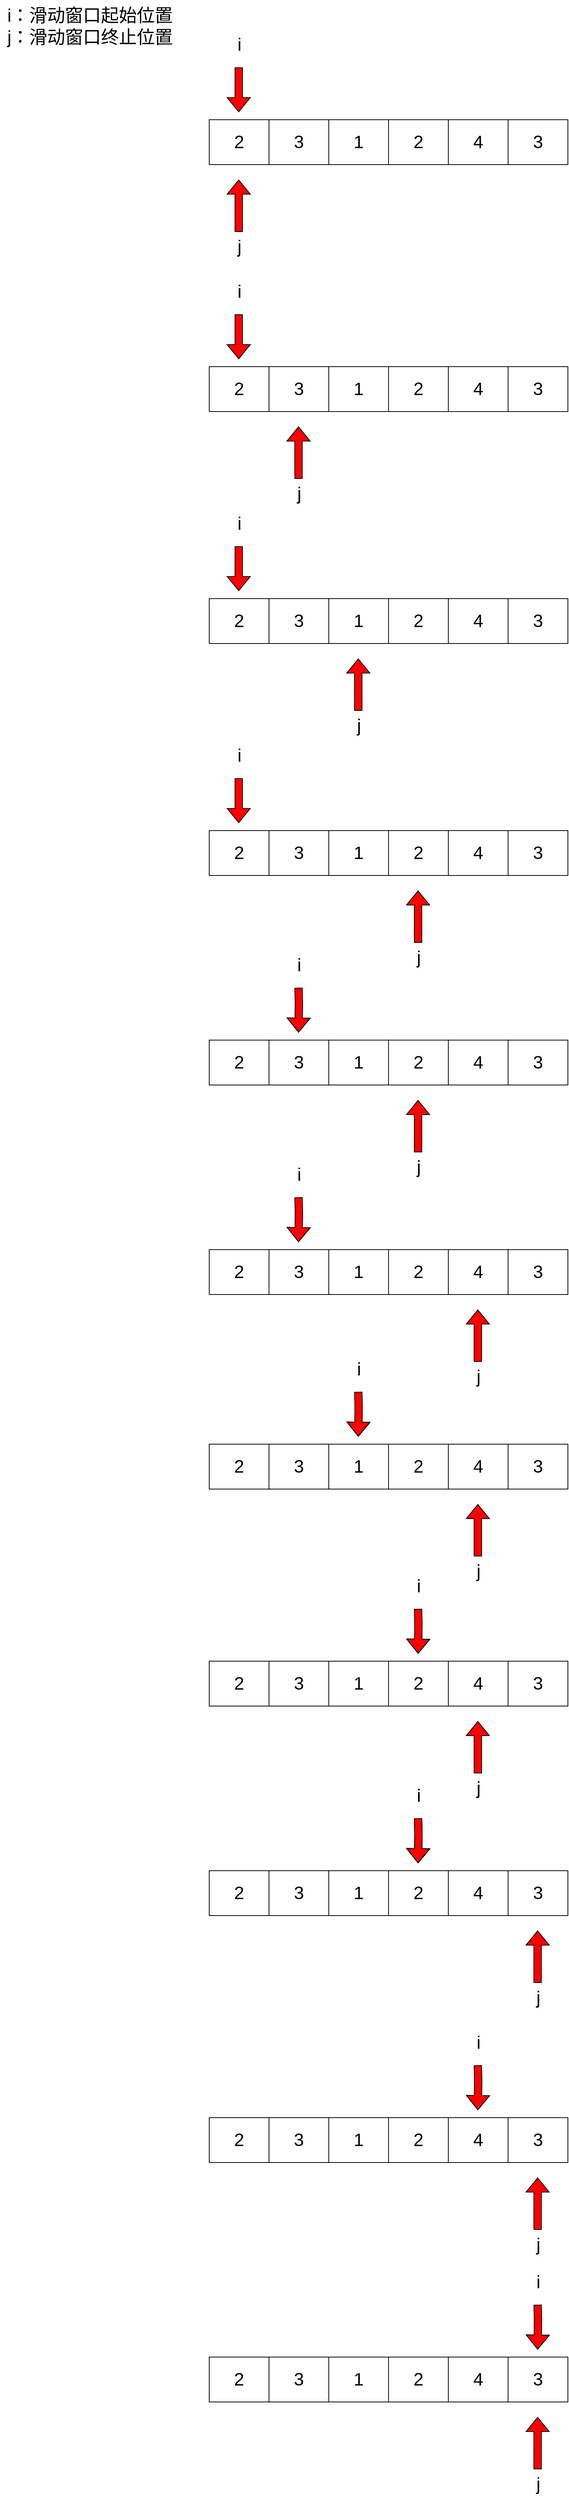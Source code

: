 <mxfile version="20.3.3" type="github">
  <diagram id="1pl5P6Pk0T8H5DpXOKpC" name="第 1 页">
    <mxGraphModel dx="1997" dy="729" grid="1" gridSize="10" guides="1" tooltips="1" connect="1" arrows="1" fold="1" page="1" pageScale="1" pageWidth="827" pageHeight="1169" math="0" shadow="0">
      <root>
        <mxCell id="0" />
        <mxCell id="1" parent="0" />
        <mxCell id="E2Ne8hw-jMb7lJD2Bm2a-1" value="&lt;font style=&quot;font-size: 24px;&quot;&gt;2&lt;/font&gt;" style="rounded=0;whiteSpace=wrap;html=1;" vertex="1" parent="1">
          <mxGeometry x="150" y="310" width="80" height="60" as="geometry" />
        </mxCell>
        <mxCell id="E2Ne8hw-jMb7lJD2Bm2a-2" value="&lt;font style=&quot;font-size: 24px;&quot;&gt;3&lt;/font&gt;" style="rounded=0;whiteSpace=wrap;html=1;" vertex="1" parent="1">
          <mxGeometry x="230" y="310" width="80" height="60" as="geometry" />
        </mxCell>
        <mxCell id="E2Ne8hw-jMb7lJD2Bm2a-3" value="&lt;font style=&quot;font-size: 24px;&quot;&gt;1&lt;/font&gt;" style="rounded=0;whiteSpace=wrap;html=1;" vertex="1" parent="1">
          <mxGeometry x="310" y="310" width="80" height="60" as="geometry" />
        </mxCell>
        <mxCell id="E2Ne8hw-jMb7lJD2Bm2a-4" value="&lt;font style=&quot;font-size: 24px;&quot;&gt;2&lt;/font&gt;" style="rounded=0;whiteSpace=wrap;html=1;" vertex="1" parent="1">
          <mxGeometry x="390" y="310" width="80" height="60" as="geometry" />
        </mxCell>
        <mxCell id="E2Ne8hw-jMb7lJD2Bm2a-5" value="&lt;font style=&quot;font-size: 24px;&quot;&gt;4&lt;/font&gt;" style="rounded=0;whiteSpace=wrap;html=1;" vertex="1" parent="1">
          <mxGeometry x="470" y="310" width="80" height="60" as="geometry" />
        </mxCell>
        <mxCell id="E2Ne8hw-jMb7lJD2Bm2a-6" value="&lt;font style=&quot;font-size: 24px;&quot;&gt;3&lt;/font&gt;" style="rounded=0;whiteSpace=wrap;html=1;" vertex="1" parent="1">
          <mxGeometry x="550" y="310" width="80" height="60" as="geometry" />
        </mxCell>
        <mxCell id="E2Ne8hw-jMb7lJD2Bm2a-7" value="i：滑动窗口起始位置&lt;br&gt;j：滑动窗口终止位置" style="text;html=1;align=center;verticalAlign=middle;resizable=0;points=[];autosize=1;strokeColor=none;fillColor=none;fontSize=24;" vertex="1" parent="1">
          <mxGeometry x="-130" y="150" width="240" height="70" as="geometry" />
        </mxCell>
        <mxCell id="E2Ne8hw-jMb7lJD2Bm2a-9" value="" style="shape=flexArrow;endArrow=classic;html=1;rounded=0;fontSize=24;fillColor=#FF0000;" edge="1" parent="1">
          <mxGeometry width="50" height="50" relative="1" as="geometry">
            <mxPoint x="189.5" y="240" as="sourcePoint" />
            <mxPoint x="189.5" y="300" as="targetPoint" />
          </mxGeometry>
        </mxCell>
        <mxCell id="E2Ne8hw-jMb7lJD2Bm2a-11" value="" style="shape=flexArrow;endArrow=classic;html=1;rounded=0;fontSize=24;fillColor=#FF0000;" edge="1" parent="1">
          <mxGeometry width="50" height="50" relative="1" as="geometry">
            <mxPoint x="189.5" y="460" as="sourcePoint" />
            <mxPoint x="189.5" y="390" as="targetPoint" />
          </mxGeometry>
        </mxCell>
        <mxCell id="E2Ne8hw-jMb7lJD2Bm2a-14" value="i" style="text;html=1;align=center;verticalAlign=middle;resizable=0;points=[];autosize=1;strokeColor=none;fillColor=none;fontSize=24;" vertex="1" parent="1">
          <mxGeometry x="175" y="190" width="30" height="40" as="geometry" />
        </mxCell>
        <mxCell id="E2Ne8hw-jMb7lJD2Bm2a-15" value="j" style="text;html=1;align=center;verticalAlign=middle;resizable=0;points=[];autosize=1;strokeColor=none;fillColor=none;fontSize=24;" vertex="1" parent="1">
          <mxGeometry x="175" y="460" width="30" height="40" as="geometry" />
        </mxCell>
        <mxCell id="E2Ne8hw-jMb7lJD2Bm2a-16" value="&lt;font style=&quot;font-size: 24px;&quot;&gt;2&lt;/font&gt;" style="rounded=0;whiteSpace=wrap;html=1;" vertex="1" parent="1">
          <mxGeometry x="150" y="640" width="80" height="60" as="geometry" />
        </mxCell>
        <mxCell id="E2Ne8hw-jMb7lJD2Bm2a-17" value="&lt;font style=&quot;font-size: 24px;&quot;&gt;3&lt;/font&gt;" style="rounded=0;whiteSpace=wrap;html=1;" vertex="1" parent="1">
          <mxGeometry x="230" y="640" width="80" height="60" as="geometry" />
        </mxCell>
        <mxCell id="E2Ne8hw-jMb7lJD2Bm2a-18" value="&lt;font style=&quot;font-size: 24px;&quot;&gt;1&lt;/font&gt;" style="rounded=0;whiteSpace=wrap;html=1;" vertex="1" parent="1">
          <mxGeometry x="310" y="640" width="80" height="60" as="geometry" />
        </mxCell>
        <mxCell id="E2Ne8hw-jMb7lJD2Bm2a-19" value="&lt;font style=&quot;font-size: 24px;&quot;&gt;2&lt;/font&gt;" style="rounded=0;whiteSpace=wrap;html=1;" vertex="1" parent="1">
          <mxGeometry x="390" y="640" width="80" height="60" as="geometry" />
        </mxCell>
        <mxCell id="E2Ne8hw-jMb7lJD2Bm2a-20" value="&lt;font style=&quot;font-size: 24px;&quot;&gt;4&lt;/font&gt;" style="rounded=0;whiteSpace=wrap;html=1;" vertex="1" parent="1">
          <mxGeometry x="470" y="640" width="80" height="60" as="geometry" />
        </mxCell>
        <mxCell id="E2Ne8hw-jMb7lJD2Bm2a-21" value="&lt;font style=&quot;font-size: 24px;&quot;&gt;3&lt;/font&gt;" style="rounded=0;whiteSpace=wrap;html=1;" vertex="1" parent="1">
          <mxGeometry x="550" y="640" width="80" height="60" as="geometry" />
        </mxCell>
        <mxCell id="E2Ne8hw-jMb7lJD2Bm2a-22" value="" style="shape=flexArrow;endArrow=classic;html=1;rounded=0;fontSize=24;fillColor=#FF0000;" edge="1" parent="1">
          <mxGeometry width="50" height="50" relative="1" as="geometry">
            <mxPoint x="189.5" y="570" as="sourcePoint" />
            <mxPoint x="189.5" y="630" as="targetPoint" />
          </mxGeometry>
        </mxCell>
        <mxCell id="E2Ne8hw-jMb7lJD2Bm2a-23" value="" style="shape=flexArrow;endArrow=classic;html=1;rounded=0;fontSize=24;fillColor=#FF0000;" edge="1" parent="1">
          <mxGeometry width="50" height="50" relative="1" as="geometry">
            <mxPoint x="269.5" y="790" as="sourcePoint" />
            <mxPoint x="269.5" y="720" as="targetPoint" />
          </mxGeometry>
        </mxCell>
        <mxCell id="E2Ne8hw-jMb7lJD2Bm2a-24" value="i" style="text;html=1;align=center;verticalAlign=middle;resizable=0;points=[];autosize=1;strokeColor=none;fillColor=none;fontSize=24;" vertex="1" parent="1">
          <mxGeometry x="175" y="520" width="30" height="40" as="geometry" />
        </mxCell>
        <mxCell id="E2Ne8hw-jMb7lJD2Bm2a-25" value="j" style="text;html=1;align=center;verticalAlign=middle;resizable=0;points=[];autosize=1;strokeColor=none;fillColor=none;fontSize=24;" vertex="1" parent="1">
          <mxGeometry x="255" y="790" width="30" height="40" as="geometry" />
        </mxCell>
        <mxCell id="E2Ne8hw-jMb7lJD2Bm2a-38" value="&lt;font style=&quot;font-size: 24px;&quot;&gt;2&lt;/font&gt;" style="rounded=0;whiteSpace=wrap;html=1;" vertex="1" parent="1">
          <mxGeometry x="150" y="640" width="80" height="60" as="geometry" />
        </mxCell>
        <mxCell id="E2Ne8hw-jMb7lJD2Bm2a-39" value="&lt;font style=&quot;font-size: 24px;&quot;&gt;3&lt;/font&gt;" style="rounded=0;whiteSpace=wrap;html=1;" vertex="1" parent="1">
          <mxGeometry x="230" y="640" width="80" height="60" as="geometry" />
        </mxCell>
        <mxCell id="E2Ne8hw-jMb7lJD2Bm2a-40" value="&lt;font style=&quot;font-size: 24px;&quot;&gt;1&lt;/font&gt;" style="rounded=0;whiteSpace=wrap;html=1;" vertex="1" parent="1">
          <mxGeometry x="310" y="640" width="80" height="60" as="geometry" />
        </mxCell>
        <mxCell id="E2Ne8hw-jMb7lJD2Bm2a-41" value="&lt;font style=&quot;font-size: 24px;&quot;&gt;2&lt;/font&gt;" style="rounded=0;whiteSpace=wrap;html=1;" vertex="1" parent="1">
          <mxGeometry x="390" y="640" width="80" height="60" as="geometry" />
        </mxCell>
        <mxCell id="E2Ne8hw-jMb7lJD2Bm2a-42" value="&lt;font style=&quot;font-size: 24px;&quot;&gt;4&lt;/font&gt;" style="rounded=0;whiteSpace=wrap;html=1;" vertex="1" parent="1">
          <mxGeometry x="470" y="640" width="80" height="60" as="geometry" />
        </mxCell>
        <mxCell id="E2Ne8hw-jMb7lJD2Bm2a-43" value="&lt;font style=&quot;font-size: 24px;&quot;&gt;3&lt;/font&gt;" style="rounded=0;whiteSpace=wrap;html=1;" vertex="1" parent="1">
          <mxGeometry x="550" y="640" width="80" height="60" as="geometry" />
        </mxCell>
        <mxCell id="E2Ne8hw-jMb7lJD2Bm2a-44" value="" style="shape=flexArrow;endArrow=classic;html=1;rounded=0;fontSize=24;fillColor=#FF0000;" edge="1" parent="1">
          <mxGeometry width="50" height="50" relative="1" as="geometry">
            <mxPoint x="189.5" y="570" as="sourcePoint" />
            <mxPoint x="189.5" y="630" as="targetPoint" />
          </mxGeometry>
        </mxCell>
        <mxCell id="E2Ne8hw-jMb7lJD2Bm2a-45" value="" style="shape=flexArrow;endArrow=classic;html=1;rounded=0;fontSize=24;fillColor=#FF0000;" edge="1" parent="1">
          <mxGeometry width="50" height="50" relative="1" as="geometry">
            <mxPoint x="269.5" y="790" as="sourcePoint" />
            <mxPoint x="269.5" y="720" as="targetPoint" />
          </mxGeometry>
        </mxCell>
        <mxCell id="E2Ne8hw-jMb7lJD2Bm2a-46" value="i" style="text;html=1;align=center;verticalAlign=middle;resizable=0;points=[];autosize=1;strokeColor=none;fillColor=none;fontSize=24;" vertex="1" parent="1">
          <mxGeometry x="175" y="520" width="30" height="40" as="geometry" />
        </mxCell>
        <mxCell id="E2Ne8hw-jMb7lJD2Bm2a-47" value="j" style="text;html=1;align=center;verticalAlign=middle;resizable=0;points=[];autosize=1;strokeColor=none;fillColor=none;fontSize=24;" vertex="1" parent="1">
          <mxGeometry x="255" y="790" width="30" height="40" as="geometry" />
        </mxCell>
        <mxCell id="E2Ne8hw-jMb7lJD2Bm2a-48" value="&lt;font style=&quot;font-size: 24px;&quot;&gt;2&lt;/font&gt;" style="rounded=0;whiteSpace=wrap;html=1;" vertex="1" parent="1">
          <mxGeometry x="150" y="950" width="80" height="60" as="geometry" />
        </mxCell>
        <mxCell id="E2Ne8hw-jMb7lJD2Bm2a-49" value="&lt;font style=&quot;font-size: 24px;&quot;&gt;3&lt;/font&gt;" style="rounded=0;whiteSpace=wrap;html=1;" vertex="1" parent="1">
          <mxGeometry x="230" y="950" width="80" height="60" as="geometry" />
        </mxCell>
        <mxCell id="E2Ne8hw-jMb7lJD2Bm2a-50" value="&lt;font style=&quot;font-size: 24px;&quot;&gt;1&lt;/font&gt;" style="rounded=0;whiteSpace=wrap;html=1;" vertex="1" parent="1">
          <mxGeometry x="310" y="950" width="80" height="60" as="geometry" />
        </mxCell>
        <mxCell id="E2Ne8hw-jMb7lJD2Bm2a-51" value="&lt;font style=&quot;font-size: 24px;&quot;&gt;2&lt;/font&gt;" style="rounded=0;whiteSpace=wrap;html=1;" vertex="1" parent="1">
          <mxGeometry x="390" y="950" width="80" height="60" as="geometry" />
        </mxCell>
        <mxCell id="E2Ne8hw-jMb7lJD2Bm2a-52" value="&lt;font style=&quot;font-size: 24px;&quot;&gt;4&lt;/font&gt;" style="rounded=0;whiteSpace=wrap;html=1;" vertex="1" parent="1">
          <mxGeometry x="470" y="950" width="80" height="60" as="geometry" />
        </mxCell>
        <mxCell id="E2Ne8hw-jMb7lJD2Bm2a-53" value="&lt;font style=&quot;font-size: 24px;&quot;&gt;3&lt;/font&gt;" style="rounded=0;whiteSpace=wrap;html=1;" vertex="1" parent="1">
          <mxGeometry x="550" y="950" width="80" height="60" as="geometry" />
        </mxCell>
        <mxCell id="E2Ne8hw-jMb7lJD2Bm2a-54" value="" style="shape=flexArrow;endArrow=classic;html=1;rounded=0;fontSize=24;fillColor=#FF0000;" edge="1" parent="1">
          <mxGeometry width="50" height="50" relative="1" as="geometry">
            <mxPoint x="189.5" y="880" as="sourcePoint" />
            <mxPoint x="189.5" y="940" as="targetPoint" />
          </mxGeometry>
        </mxCell>
        <mxCell id="E2Ne8hw-jMb7lJD2Bm2a-56" value="i" style="text;html=1;align=center;verticalAlign=middle;resizable=0;points=[];autosize=1;strokeColor=none;fillColor=none;fontSize=24;" vertex="1" parent="1">
          <mxGeometry x="175" y="830" width="30" height="40" as="geometry" />
        </mxCell>
        <mxCell id="E2Ne8hw-jMb7lJD2Bm2a-58" value="" style="shape=flexArrow;endArrow=classic;html=1;rounded=0;fontSize=24;fillColor=#FF0000;" edge="1" parent="1">
          <mxGeometry width="50" height="50" relative="1" as="geometry">
            <mxPoint x="349.5" y="1100" as="sourcePoint" />
            <mxPoint x="349.5" y="1030" as="targetPoint" />
          </mxGeometry>
        </mxCell>
        <mxCell id="E2Ne8hw-jMb7lJD2Bm2a-59" value="j" style="text;html=1;align=center;verticalAlign=middle;resizable=0;points=[];autosize=1;strokeColor=none;fillColor=none;fontSize=24;" vertex="1" parent="1">
          <mxGeometry x="335" y="1100" width="30" height="40" as="geometry" />
        </mxCell>
        <mxCell id="E2Ne8hw-jMb7lJD2Bm2a-60" value="&lt;font style=&quot;font-size: 24px;&quot;&gt;2&lt;/font&gt;" style="rounded=0;whiteSpace=wrap;html=1;" vertex="1" parent="1">
          <mxGeometry x="150" y="1260" width="80" height="60" as="geometry" />
        </mxCell>
        <mxCell id="E2Ne8hw-jMb7lJD2Bm2a-61" value="&lt;font style=&quot;font-size: 24px;&quot;&gt;3&lt;/font&gt;" style="rounded=0;whiteSpace=wrap;html=1;" vertex="1" parent="1">
          <mxGeometry x="230" y="1260" width="80" height="60" as="geometry" />
        </mxCell>
        <mxCell id="E2Ne8hw-jMb7lJD2Bm2a-62" value="&lt;font style=&quot;font-size: 24px;&quot;&gt;1&lt;/font&gt;" style="rounded=0;whiteSpace=wrap;html=1;" vertex="1" parent="1">
          <mxGeometry x="310" y="1260" width="80" height="60" as="geometry" />
        </mxCell>
        <mxCell id="E2Ne8hw-jMb7lJD2Bm2a-63" value="&lt;font style=&quot;font-size: 24px;&quot;&gt;2&lt;/font&gt;" style="rounded=0;whiteSpace=wrap;html=1;" vertex="1" parent="1">
          <mxGeometry x="390" y="1260" width="80" height="60" as="geometry" />
        </mxCell>
        <mxCell id="E2Ne8hw-jMb7lJD2Bm2a-64" value="&lt;font style=&quot;font-size: 24px;&quot;&gt;4&lt;/font&gt;" style="rounded=0;whiteSpace=wrap;html=1;" vertex="1" parent="1">
          <mxGeometry x="470" y="1260" width="80" height="60" as="geometry" />
        </mxCell>
        <mxCell id="E2Ne8hw-jMb7lJD2Bm2a-65" value="&lt;font style=&quot;font-size: 24px;&quot;&gt;3&lt;/font&gt;" style="rounded=0;whiteSpace=wrap;html=1;" vertex="1" parent="1">
          <mxGeometry x="550" y="1260" width="80" height="60" as="geometry" />
        </mxCell>
        <mxCell id="E2Ne8hw-jMb7lJD2Bm2a-66" value="" style="shape=flexArrow;endArrow=classic;html=1;rounded=0;fontSize=24;fillColor=#FF0000;" edge="1" parent="1">
          <mxGeometry width="50" height="50" relative="1" as="geometry">
            <mxPoint x="189.5" y="1190" as="sourcePoint" />
            <mxPoint x="189.5" y="1250" as="targetPoint" />
          </mxGeometry>
        </mxCell>
        <mxCell id="E2Ne8hw-jMb7lJD2Bm2a-67" value="i" style="text;html=1;align=center;verticalAlign=middle;resizable=0;points=[];autosize=1;strokeColor=none;fillColor=none;fontSize=24;" vertex="1" parent="1">
          <mxGeometry x="175" y="1140" width="30" height="40" as="geometry" />
        </mxCell>
        <mxCell id="E2Ne8hw-jMb7lJD2Bm2a-68" value="" style="shape=flexArrow;endArrow=classic;html=1;rounded=0;fontSize=24;fillColor=#FF0000;" edge="1" parent="1">
          <mxGeometry width="50" height="50" relative="1" as="geometry">
            <mxPoint x="429.5" y="1410" as="sourcePoint" />
            <mxPoint x="429.5" y="1340" as="targetPoint" />
          </mxGeometry>
        </mxCell>
        <mxCell id="E2Ne8hw-jMb7lJD2Bm2a-69" value="j" style="text;html=1;align=center;verticalAlign=middle;resizable=0;points=[];autosize=1;strokeColor=none;fillColor=none;fontSize=24;" vertex="1" parent="1">
          <mxGeometry x="415" y="1410" width="30" height="40" as="geometry" />
        </mxCell>
        <mxCell id="E2Ne8hw-jMb7lJD2Bm2a-79" value="&lt;font style=&quot;font-size: 24px;&quot;&gt;2&lt;/font&gt;" style="rounded=0;whiteSpace=wrap;html=1;" vertex="1" parent="1">
          <mxGeometry x="150" y="1540" width="80" height="60" as="geometry" />
        </mxCell>
        <mxCell id="E2Ne8hw-jMb7lJD2Bm2a-80" value="&lt;font style=&quot;font-size: 24px;&quot;&gt;3&lt;/font&gt;" style="rounded=0;whiteSpace=wrap;html=1;" vertex="1" parent="1">
          <mxGeometry x="230" y="1540" width="80" height="60" as="geometry" />
        </mxCell>
        <mxCell id="E2Ne8hw-jMb7lJD2Bm2a-81" value="&lt;font style=&quot;font-size: 24px;&quot;&gt;1&lt;/font&gt;" style="rounded=0;whiteSpace=wrap;html=1;" vertex="1" parent="1">
          <mxGeometry x="310" y="1540" width="80" height="60" as="geometry" />
        </mxCell>
        <mxCell id="E2Ne8hw-jMb7lJD2Bm2a-82" value="&lt;font style=&quot;font-size: 24px;&quot;&gt;2&lt;/font&gt;" style="rounded=0;whiteSpace=wrap;html=1;" vertex="1" parent="1">
          <mxGeometry x="390" y="1540" width="80" height="60" as="geometry" />
        </mxCell>
        <mxCell id="E2Ne8hw-jMb7lJD2Bm2a-83" value="&lt;font style=&quot;font-size: 24px;&quot;&gt;4&lt;/font&gt;" style="rounded=0;whiteSpace=wrap;html=1;" vertex="1" parent="1">
          <mxGeometry x="470" y="1540" width="80" height="60" as="geometry" />
        </mxCell>
        <mxCell id="E2Ne8hw-jMb7lJD2Bm2a-84" value="&lt;font style=&quot;font-size: 24px;&quot;&gt;3&lt;/font&gt;" style="rounded=0;whiteSpace=wrap;html=1;" vertex="1" parent="1">
          <mxGeometry x="550" y="1540" width="80" height="60" as="geometry" />
        </mxCell>
        <mxCell id="E2Ne8hw-jMb7lJD2Bm2a-85" value="" style="shape=flexArrow;endArrow=classic;html=1;rounded=0;fontSize=24;fillColor=#FF0000;" edge="1" parent="1">
          <mxGeometry width="50" height="50" relative="1" as="geometry">
            <mxPoint x="269.5" y="1470" as="sourcePoint" />
            <mxPoint x="269.5" y="1530" as="targetPoint" />
            <Array as="points">
              <mxPoint x="270" y="1490" />
            </Array>
          </mxGeometry>
        </mxCell>
        <mxCell id="E2Ne8hw-jMb7lJD2Bm2a-86" value="i" style="text;html=1;align=center;verticalAlign=middle;resizable=0;points=[];autosize=1;strokeColor=none;fillColor=none;fontSize=24;" vertex="1" parent="1">
          <mxGeometry x="255" y="1420" width="30" height="40" as="geometry" />
        </mxCell>
        <mxCell id="E2Ne8hw-jMb7lJD2Bm2a-87" value="" style="shape=flexArrow;endArrow=classic;html=1;rounded=0;fontSize=24;fillColor=#FF0000;" edge="1" parent="1">
          <mxGeometry width="50" height="50" relative="1" as="geometry">
            <mxPoint x="429.5" y="1690" as="sourcePoint" />
            <mxPoint x="429.5" y="1620" as="targetPoint" />
          </mxGeometry>
        </mxCell>
        <mxCell id="E2Ne8hw-jMb7lJD2Bm2a-88" value="j" style="text;html=1;align=center;verticalAlign=middle;resizable=0;points=[];autosize=1;strokeColor=none;fillColor=none;fontSize=24;" vertex="1" parent="1">
          <mxGeometry x="415" y="1690" width="30" height="40" as="geometry" />
        </mxCell>
        <mxCell id="E2Ne8hw-jMb7lJD2Bm2a-89" value="&lt;font style=&quot;font-size: 24px;&quot;&gt;2&lt;/font&gt;" style="rounded=0;whiteSpace=wrap;html=1;" vertex="1" parent="1">
          <mxGeometry x="150" y="1820" width="80" height="60" as="geometry" />
        </mxCell>
        <mxCell id="E2Ne8hw-jMb7lJD2Bm2a-90" value="&lt;font style=&quot;font-size: 24px;&quot;&gt;3&lt;/font&gt;" style="rounded=0;whiteSpace=wrap;html=1;" vertex="1" parent="1">
          <mxGeometry x="230" y="1820" width="80" height="60" as="geometry" />
        </mxCell>
        <mxCell id="E2Ne8hw-jMb7lJD2Bm2a-91" value="&lt;font style=&quot;font-size: 24px;&quot;&gt;1&lt;/font&gt;" style="rounded=0;whiteSpace=wrap;html=1;" vertex="1" parent="1">
          <mxGeometry x="310" y="1820" width="80" height="60" as="geometry" />
        </mxCell>
        <mxCell id="E2Ne8hw-jMb7lJD2Bm2a-92" value="&lt;font style=&quot;font-size: 24px;&quot;&gt;2&lt;/font&gt;" style="rounded=0;whiteSpace=wrap;html=1;" vertex="1" parent="1">
          <mxGeometry x="390" y="1820" width="80" height="60" as="geometry" />
        </mxCell>
        <mxCell id="E2Ne8hw-jMb7lJD2Bm2a-93" value="&lt;font style=&quot;font-size: 24px;&quot;&gt;4&lt;/font&gt;" style="rounded=0;whiteSpace=wrap;html=1;" vertex="1" parent="1">
          <mxGeometry x="470" y="1820" width="80" height="60" as="geometry" />
        </mxCell>
        <mxCell id="E2Ne8hw-jMb7lJD2Bm2a-94" value="&lt;font style=&quot;font-size: 24px;&quot;&gt;3&lt;/font&gt;" style="rounded=0;whiteSpace=wrap;html=1;" vertex="1" parent="1">
          <mxGeometry x="550" y="1820" width="80" height="60" as="geometry" />
        </mxCell>
        <mxCell id="E2Ne8hw-jMb7lJD2Bm2a-95" value="" style="shape=flexArrow;endArrow=classic;html=1;rounded=0;fontSize=24;fillColor=#FF0000;" edge="1" parent="1">
          <mxGeometry width="50" height="50" relative="1" as="geometry">
            <mxPoint x="269.5" y="1750" as="sourcePoint" />
            <mxPoint x="269.5" y="1810" as="targetPoint" />
            <Array as="points">
              <mxPoint x="270" y="1770" />
            </Array>
          </mxGeometry>
        </mxCell>
        <mxCell id="E2Ne8hw-jMb7lJD2Bm2a-96" value="i" style="text;html=1;align=center;verticalAlign=middle;resizable=0;points=[];autosize=1;strokeColor=none;fillColor=none;fontSize=24;" vertex="1" parent="1">
          <mxGeometry x="255" y="1700" width="30" height="40" as="geometry" />
        </mxCell>
        <mxCell id="E2Ne8hw-jMb7lJD2Bm2a-97" value="" style="shape=flexArrow;endArrow=classic;html=1;rounded=0;fontSize=24;fillColor=#FF0000;" edge="1" parent="1">
          <mxGeometry width="50" height="50" relative="1" as="geometry">
            <mxPoint x="509.5" y="1970" as="sourcePoint" />
            <mxPoint x="509.5" y="1900" as="targetPoint" />
          </mxGeometry>
        </mxCell>
        <mxCell id="E2Ne8hw-jMb7lJD2Bm2a-98" value="j" style="text;html=1;align=center;verticalAlign=middle;resizable=0;points=[];autosize=1;strokeColor=none;fillColor=none;fontSize=24;" vertex="1" parent="1">
          <mxGeometry x="495" y="1970" width="30" height="40" as="geometry" />
        </mxCell>
        <mxCell id="E2Ne8hw-jMb7lJD2Bm2a-99" value="&lt;font style=&quot;font-size: 24px;&quot;&gt;2&lt;/font&gt;" style="rounded=0;whiteSpace=wrap;html=1;" vertex="1" parent="1">
          <mxGeometry x="150" y="2080" width="80" height="60" as="geometry" />
        </mxCell>
        <mxCell id="E2Ne8hw-jMb7lJD2Bm2a-100" value="&lt;font style=&quot;font-size: 24px;&quot;&gt;3&lt;/font&gt;" style="rounded=0;whiteSpace=wrap;html=1;" vertex="1" parent="1">
          <mxGeometry x="230" y="2080" width="80" height="60" as="geometry" />
        </mxCell>
        <mxCell id="E2Ne8hw-jMb7lJD2Bm2a-101" value="&lt;font style=&quot;font-size: 24px;&quot;&gt;1&lt;/font&gt;" style="rounded=0;whiteSpace=wrap;html=1;" vertex="1" parent="1">
          <mxGeometry x="310" y="2080" width="80" height="60" as="geometry" />
        </mxCell>
        <mxCell id="E2Ne8hw-jMb7lJD2Bm2a-102" value="&lt;font style=&quot;font-size: 24px;&quot;&gt;2&lt;/font&gt;" style="rounded=0;whiteSpace=wrap;html=1;" vertex="1" parent="1">
          <mxGeometry x="390" y="2080" width="80" height="60" as="geometry" />
        </mxCell>
        <mxCell id="E2Ne8hw-jMb7lJD2Bm2a-103" value="&lt;font style=&quot;font-size: 24px;&quot;&gt;4&lt;/font&gt;" style="rounded=0;whiteSpace=wrap;html=1;" vertex="1" parent="1">
          <mxGeometry x="470" y="2080" width="80" height="60" as="geometry" />
        </mxCell>
        <mxCell id="E2Ne8hw-jMb7lJD2Bm2a-104" value="&lt;font style=&quot;font-size: 24px;&quot;&gt;3&lt;/font&gt;" style="rounded=0;whiteSpace=wrap;html=1;" vertex="1" parent="1">
          <mxGeometry x="550" y="2080" width="80" height="60" as="geometry" />
        </mxCell>
        <mxCell id="E2Ne8hw-jMb7lJD2Bm2a-105" value="" style="shape=flexArrow;endArrow=classic;html=1;rounded=0;fontSize=24;fillColor=#FF0000;" edge="1" parent="1">
          <mxGeometry width="50" height="50" relative="1" as="geometry">
            <mxPoint x="349.5" y="2010" as="sourcePoint" />
            <mxPoint x="349.5" y="2070" as="targetPoint" />
            <Array as="points">
              <mxPoint x="350" y="2030" />
            </Array>
          </mxGeometry>
        </mxCell>
        <mxCell id="E2Ne8hw-jMb7lJD2Bm2a-106" value="i" style="text;html=1;align=center;verticalAlign=middle;resizable=0;points=[];autosize=1;strokeColor=none;fillColor=none;fontSize=24;" vertex="1" parent="1">
          <mxGeometry x="335" y="1960" width="30" height="40" as="geometry" />
        </mxCell>
        <mxCell id="E2Ne8hw-jMb7lJD2Bm2a-107" value="" style="shape=flexArrow;endArrow=classic;html=1;rounded=0;fontSize=24;fillColor=#FF0000;" edge="1" parent="1">
          <mxGeometry width="50" height="50" relative="1" as="geometry">
            <mxPoint x="509.5" y="2230" as="sourcePoint" />
            <mxPoint x="509.5" y="2160" as="targetPoint" />
          </mxGeometry>
        </mxCell>
        <mxCell id="E2Ne8hw-jMb7lJD2Bm2a-108" value="j" style="text;html=1;align=center;verticalAlign=middle;resizable=0;points=[];autosize=1;strokeColor=none;fillColor=none;fontSize=24;" vertex="1" parent="1">
          <mxGeometry x="495" y="2230" width="30" height="40" as="geometry" />
        </mxCell>
        <mxCell id="E2Ne8hw-jMb7lJD2Bm2a-110" value="&lt;font style=&quot;font-size: 24px;&quot;&gt;2&lt;/font&gt;" style="rounded=0;whiteSpace=wrap;html=1;" vertex="1" parent="1">
          <mxGeometry x="150" y="2370" width="80" height="60" as="geometry" />
        </mxCell>
        <mxCell id="E2Ne8hw-jMb7lJD2Bm2a-111" value="&lt;font style=&quot;font-size: 24px;&quot;&gt;3&lt;/font&gt;" style="rounded=0;whiteSpace=wrap;html=1;" vertex="1" parent="1">
          <mxGeometry x="230" y="2370" width="80" height="60" as="geometry" />
        </mxCell>
        <mxCell id="E2Ne8hw-jMb7lJD2Bm2a-112" value="&lt;font style=&quot;font-size: 24px;&quot;&gt;1&lt;/font&gt;" style="rounded=0;whiteSpace=wrap;html=1;" vertex="1" parent="1">
          <mxGeometry x="310" y="2370" width="80" height="60" as="geometry" />
        </mxCell>
        <mxCell id="E2Ne8hw-jMb7lJD2Bm2a-113" value="&lt;font style=&quot;font-size: 24px;&quot;&gt;2&lt;/font&gt;" style="rounded=0;whiteSpace=wrap;html=1;" vertex="1" parent="1">
          <mxGeometry x="390" y="2370" width="80" height="60" as="geometry" />
        </mxCell>
        <mxCell id="E2Ne8hw-jMb7lJD2Bm2a-114" value="&lt;font style=&quot;font-size: 24px;&quot;&gt;4&lt;/font&gt;" style="rounded=0;whiteSpace=wrap;html=1;" vertex="1" parent="1">
          <mxGeometry x="470" y="2370" width="80" height="60" as="geometry" />
        </mxCell>
        <mxCell id="E2Ne8hw-jMb7lJD2Bm2a-115" value="&lt;font style=&quot;font-size: 24px;&quot;&gt;3&lt;/font&gt;" style="rounded=0;whiteSpace=wrap;html=1;" vertex="1" parent="1">
          <mxGeometry x="550" y="2370" width="80" height="60" as="geometry" />
        </mxCell>
        <mxCell id="E2Ne8hw-jMb7lJD2Bm2a-116" value="" style="shape=flexArrow;endArrow=classic;html=1;rounded=0;fontSize=24;fillColor=#FF0000;" edge="1" parent="1">
          <mxGeometry width="50" height="50" relative="1" as="geometry">
            <mxPoint x="429.5" y="2300" as="sourcePoint" />
            <mxPoint x="429.5" y="2360" as="targetPoint" />
            <Array as="points">
              <mxPoint x="430" y="2320" />
            </Array>
          </mxGeometry>
        </mxCell>
        <mxCell id="E2Ne8hw-jMb7lJD2Bm2a-117" value="i" style="text;html=1;align=center;verticalAlign=middle;resizable=0;points=[];autosize=1;strokeColor=none;fillColor=none;fontSize=24;" vertex="1" parent="1">
          <mxGeometry x="415" y="2250" width="30" height="40" as="geometry" />
        </mxCell>
        <mxCell id="E2Ne8hw-jMb7lJD2Bm2a-118" value="" style="shape=flexArrow;endArrow=classic;html=1;rounded=0;fontSize=24;fillColor=#FF0000;" edge="1" parent="1">
          <mxGeometry width="50" height="50" relative="1" as="geometry">
            <mxPoint x="509.5" y="2520" as="sourcePoint" />
            <mxPoint x="509.5" y="2450" as="targetPoint" />
          </mxGeometry>
        </mxCell>
        <mxCell id="E2Ne8hw-jMb7lJD2Bm2a-119" value="j" style="text;html=1;align=center;verticalAlign=middle;resizable=0;points=[];autosize=1;strokeColor=none;fillColor=none;fontSize=24;" vertex="1" parent="1">
          <mxGeometry x="495" y="2520" width="30" height="40" as="geometry" />
        </mxCell>
        <mxCell id="E2Ne8hw-jMb7lJD2Bm2a-120" value="&lt;font style=&quot;font-size: 24px;&quot;&gt;2&lt;/font&gt;" style="rounded=0;whiteSpace=wrap;html=1;" vertex="1" parent="1">
          <mxGeometry x="150" y="2650" width="80" height="60" as="geometry" />
        </mxCell>
        <mxCell id="E2Ne8hw-jMb7lJD2Bm2a-121" value="&lt;font style=&quot;font-size: 24px;&quot;&gt;3&lt;/font&gt;" style="rounded=0;whiteSpace=wrap;html=1;" vertex="1" parent="1">
          <mxGeometry x="230" y="2650" width="80" height="60" as="geometry" />
        </mxCell>
        <mxCell id="E2Ne8hw-jMb7lJD2Bm2a-122" value="&lt;font style=&quot;font-size: 24px;&quot;&gt;1&lt;/font&gt;" style="rounded=0;whiteSpace=wrap;html=1;" vertex="1" parent="1">
          <mxGeometry x="310" y="2650" width="80" height="60" as="geometry" />
        </mxCell>
        <mxCell id="E2Ne8hw-jMb7lJD2Bm2a-123" value="&lt;font style=&quot;font-size: 24px;&quot;&gt;2&lt;/font&gt;" style="rounded=0;whiteSpace=wrap;html=1;" vertex="1" parent="1">
          <mxGeometry x="390" y="2650" width="80" height="60" as="geometry" />
        </mxCell>
        <mxCell id="E2Ne8hw-jMb7lJD2Bm2a-124" value="&lt;font style=&quot;font-size: 24px;&quot;&gt;4&lt;/font&gt;" style="rounded=0;whiteSpace=wrap;html=1;" vertex="1" parent="1">
          <mxGeometry x="470" y="2650" width="80" height="60" as="geometry" />
        </mxCell>
        <mxCell id="E2Ne8hw-jMb7lJD2Bm2a-125" value="&lt;font style=&quot;font-size: 24px;&quot;&gt;3&lt;/font&gt;" style="rounded=0;whiteSpace=wrap;html=1;" vertex="1" parent="1">
          <mxGeometry x="550" y="2650" width="80" height="60" as="geometry" />
        </mxCell>
        <mxCell id="E2Ne8hw-jMb7lJD2Bm2a-126" value="" style="shape=flexArrow;endArrow=classic;html=1;rounded=0;fontSize=24;fillColor=#FF0000;" edge="1" parent="1">
          <mxGeometry width="50" height="50" relative="1" as="geometry">
            <mxPoint x="429.5" y="2580" as="sourcePoint" />
            <mxPoint x="429.5" y="2640" as="targetPoint" />
            <Array as="points">
              <mxPoint x="430" y="2600" />
            </Array>
          </mxGeometry>
        </mxCell>
        <mxCell id="E2Ne8hw-jMb7lJD2Bm2a-127" value="i" style="text;html=1;align=center;verticalAlign=middle;resizable=0;points=[];autosize=1;strokeColor=none;fillColor=none;fontSize=24;" vertex="1" parent="1">
          <mxGeometry x="415" y="2530" width="30" height="40" as="geometry" />
        </mxCell>
        <mxCell id="E2Ne8hw-jMb7lJD2Bm2a-128" value="" style="shape=flexArrow;endArrow=classic;html=1;rounded=0;fontSize=24;fillColor=#FF0000;" edge="1" parent="1">
          <mxGeometry width="50" height="50" relative="1" as="geometry">
            <mxPoint x="589.5" y="2800" as="sourcePoint" />
            <mxPoint x="589.5" y="2730" as="targetPoint" />
          </mxGeometry>
        </mxCell>
        <mxCell id="E2Ne8hw-jMb7lJD2Bm2a-129" value="j" style="text;html=1;align=center;verticalAlign=middle;resizable=0;points=[];autosize=1;strokeColor=none;fillColor=none;fontSize=24;" vertex="1" parent="1">
          <mxGeometry x="575" y="2800" width="30" height="40" as="geometry" />
        </mxCell>
        <mxCell id="E2Ne8hw-jMb7lJD2Bm2a-130" value="j" style="text;html=1;align=center;verticalAlign=middle;resizable=0;points=[];autosize=1;strokeColor=none;fillColor=none;fontSize=24;" vertex="1" parent="1">
          <mxGeometry x="495" y="2520" width="30" height="40" as="geometry" />
        </mxCell>
        <mxCell id="E2Ne8hw-jMb7lJD2Bm2a-131" value="&lt;font style=&quot;font-size: 24px;&quot;&gt;2&lt;/font&gt;" style="rounded=0;whiteSpace=wrap;html=1;" vertex="1" parent="1">
          <mxGeometry x="150" y="2650" width="80" height="60" as="geometry" />
        </mxCell>
        <mxCell id="E2Ne8hw-jMb7lJD2Bm2a-132" value="&lt;font style=&quot;font-size: 24px;&quot;&gt;3&lt;/font&gt;" style="rounded=0;whiteSpace=wrap;html=1;" vertex="1" parent="1">
          <mxGeometry x="230" y="2650" width="80" height="60" as="geometry" />
        </mxCell>
        <mxCell id="E2Ne8hw-jMb7lJD2Bm2a-133" value="&lt;font style=&quot;font-size: 24px;&quot;&gt;1&lt;/font&gt;" style="rounded=0;whiteSpace=wrap;html=1;" vertex="1" parent="1">
          <mxGeometry x="310" y="2650" width="80" height="60" as="geometry" />
        </mxCell>
        <mxCell id="E2Ne8hw-jMb7lJD2Bm2a-134" value="&lt;font style=&quot;font-size: 24px;&quot;&gt;2&lt;/font&gt;" style="rounded=0;whiteSpace=wrap;html=1;" vertex="1" parent="1">
          <mxGeometry x="390" y="2650" width="80" height="60" as="geometry" />
        </mxCell>
        <mxCell id="E2Ne8hw-jMb7lJD2Bm2a-135" value="&lt;font style=&quot;font-size: 24px;&quot;&gt;4&lt;/font&gt;" style="rounded=0;whiteSpace=wrap;html=1;" vertex="1" parent="1">
          <mxGeometry x="470" y="2650" width="80" height="60" as="geometry" />
        </mxCell>
        <mxCell id="E2Ne8hw-jMb7lJD2Bm2a-136" value="&lt;font style=&quot;font-size: 24px;&quot;&gt;3&lt;/font&gt;" style="rounded=0;whiteSpace=wrap;html=1;" vertex="1" parent="1">
          <mxGeometry x="550" y="2650" width="80" height="60" as="geometry" />
        </mxCell>
        <mxCell id="E2Ne8hw-jMb7lJD2Bm2a-137" value="" style="shape=flexArrow;endArrow=classic;html=1;rounded=0;fontSize=24;fillColor=#FF0000;" edge="1" parent="1">
          <mxGeometry width="50" height="50" relative="1" as="geometry">
            <mxPoint x="429.5" y="2580" as="sourcePoint" />
            <mxPoint x="429.5" y="2640" as="targetPoint" />
            <Array as="points">
              <mxPoint x="430" y="2600" />
            </Array>
          </mxGeometry>
        </mxCell>
        <mxCell id="E2Ne8hw-jMb7lJD2Bm2a-138" value="i" style="text;html=1;align=center;verticalAlign=middle;resizable=0;points=[];autosize=1;strokeColor=none;fillColor=none;fontSize=24;" vertex="1" parent="1">
          <mxGeometry x="415" y="2530" width="30" height="40" as="geometry" />
        </mxCell>
        <mxCell id="E2Ne8hw-jMb7lJD2Bm2a-139" value="" style="shape=flexArrow;endArrow=classic;html=1;rounded=0;fontSize=24;fillColor=#FF0000;" edge="1" parent="1">
          <mxGeometry width="50" height="50" relative="1" as="geometry">
            <mxPoint x="589.5" y="2800" as="sourcePoint" />
            <mxPoint x="589.5" y="2730" as="targetPoint" />
          </mxGeometry>
        </mxCell>
        <mxCell id="E2Ne8hw-jMb7lJD2Bm2a-140" value="j" style="text;html=1;align=center;verticalAlign=middle;resizable=0;points=[];autosize=1;strokeColor=none;fillColor=none;fontSize=24;" vertex="1" parent="1">
          <mxGeometry x="575" y="2800" width="30" height="40" as="geometry" />
        </mxCell>
        <mxCell id="E2Ne8hw-jMb7lJD2Bm2a-142" value="&lt;font style=&quot;font-size: 24px;&quot;&gt;2&lt;/font&gt;" style="rounded=0;whiteSpace=wrap;html=1;" vertex="1" parent="1">
          <mxGeometry x="150" y="2980" width="80" height="60" as="geometry" />
        </mxCell>
        <mxCell id="E2Ne8hw-jMb7lJD2Bm2a-143" value="&lt;font style=&quot;font-size: 24px;&quot;&gt;3&lt;/font&gt;" style="rounded=0;whiteSpace=wrap;html=1;" vertex="1" parent="1">
          <mxGeometry x="230" y="2980" width="80" height="60" as="geometry" />
        </mxCell>
        <mxCell id="E2Ne8hw-jMb7lJD2Bm2a-144" value="&lt;font style=&quot;font-size: 24px;&quot;&gt;1&lt;/font&gt;" style="rounded=0;whiteSpace=wrap;html=1;" vertex="1" parent="1">
          <mxGeometry x="310" y="2980" width="80" height="60" as="geometry" />
        </mxCell>
        <mxCell id="E2Ne8hw-jMb7lJD2Bm2a-145" value="&lt;font style=&quot;font-size: 24px;&quot;&gt;2&lt;/font&gt;" style="rounded=0;whiteSpace=wrap;html=1;" vertex="1" parent="1">
          <mxGeometry x="390" y="2980" width="80" height="60" as="geometry" />
        </mxCell>
        <mxCell id="E2Ne8hw-jMb7lJD2Bm2a-146" value="&lt;font style=&quot;font-size: 24px;&quot;&gt;4&lt;/font&gt;" style="rounded=0;whiteSpace=wrap;html=1;" vertex="1" parent="1">
          <mxGeometry x="470" y="2980" width="80" height="60" as="geometry" />
        </mxCell>
        <mxCell id="E2Ne8hw-jMb7lJD2Bm2a-147" value="&lt;font style=&quot;font-size: 24px;&quot;&gt;3&lt;/font&gt;" style="rounded=0;whiteSpace=wrap;html=1;" vertex="1" parent="1">
          <mxGeometry x="550" y="2980" width="80" height="60" as="geometry" />
        </mxCell>
        <mxCell id="E2Ne8hw-jMb7lJD2Bm2a-148" value="" style="shape=flexArrow;endArrow=classic;html=1;rounded=0;fontSize=24;fillColor=#FF0000;" edge="1" parent="1">
          <mxGeometry width="50" height="50" relative="1" as="geometry">
            <mxPoint x="509.5" y="2910" as="sourcePoint" />
            <mxPoint x="509.5" y="2970" as="targetPoint" />
            <Array as="points">
              <mxPoint x="510" y="2930" />
            </Array>
          </mxGeometry>
        </mxCell>
        <mxCell id="E2Ne8hw-jMb7lJD2Bm2a-149" value="i" style="text;html=1;align=center;verticalAlign=middle;resizable=0;points=[];autosize=1;strokeColor=none;fillColor=none;fontSize=24;" vertex="1" parent="1">
          <mxGeometry x="495" y="2860" width="30" height="40" as="geometry" />
        </mxCell>
        <mxCell id="E2Ne8hw-jMb7lJD2Bm2a-150" value="" style="shape=flexArrow;endArrow=classic;html=1;rounded=0;fontSize=24;fillColor=#FF0000;" edge="1" parent="1">
          <mxGeometry width="50" height="50" relative="1" as="geometry">
            <mxPoint x="589.5" y="3130" as="sourcePoint" />
            <mxPoint x="589.5" y="3060" as="targetPoint" />
          </mxGeometry>
        </mxCell>
        <mxCell id="E2Ne8hw-jMb7lJD2Bm2a-151" value="j" style="text;html=1;align=center;verticalAlign=middle;resizable=0;points=[];autosize=1;strokeColor=none;fillColor=none;fontSize=24;" vertex="1" parent="1">
          <mxGeometry x="575" y="3130" width="30" height="40" as="geometry" />
        </mxCell>
        <mxCell id="E2Ne8hw-jMb7lJD2Bm2a-161" value="j" style="text;html=1;align=center;verticalAlign=middle;resizable=0;points=[];autosize=1;strokeColor=none;fillColor=none;fontSize=24;" vertex="1" parent="1">
          <mxGeometry x="575" y="3417" width="30" height="40" as="geometry" />
        </mxCell>
        <mxCell id="E2Ne8hw-jMb7lJD2Bm2a-162" value="&lt;font style=&quot;font-size: 24px;&quot;&gt;2&lt;/font&gt;" style="rounded=0;whiteSpace=wrap;html=1;" vertex="1" parent="1">
          <mxGeometry x="150" y="3300" width="80" height="60" as="geometry" />
        </mxCell>
        <mxCell id="E2Ne8hw-jMb7lJD2Bm2a-163" value="&lt;font style=&quot;font-size: 24px;&quot;&gt;3&lt;/font&gt;" style="rounded=0;whiteSpace=wrap;html=1;" vertex="1" parent="1">
          <mxGeometry x="230" y="3300" width="80" height="60" as="geometry" />
        </mxCell>
        <mxCell id="E2Ne8hw-jMb7lJD2Bm2a-164" value="&lt;font style=&quot;font-size: 24px;&quot;&gt;1&lt;/font&gt;" style="rounded=0;whiteSpace=wrap;html=1;" vertex="1" parent="1">
          <mxGeometry x="310" y="3300" width="80" height="60" as="geometry" />
        </mxCell>
        <mxCell id="E2Ne8hw-jMb7lJD2Bm2a-165" value="&lt;font style=&quot;font-size: 24px;&quot;&gt;2&lt;/font&gt;" style="rounded=0;whiteSpace=wrap;html=1;" vertex="1" parent="1">
          <mxGeometry x="390" y="3300" width="80" height="60" as="geometry" />
        </mxCell>
        <mxCell id="E2Ne8hw-jMb7lJD2Bm2a-166" value="&lt;font style=&quot;font-size: 24px;&quot;&gt;4&lt;/font&gt;" style="rounded=0;whiteSpace=wrap;html=1;" vertex="1" parent="1">
          <mxGeometry x="470" y="3300" width="80" height="60" as="geometry" />
        </mxCell>
        <mxCell id="E2Ne8hw-jMb7lJD2Bm2a-167" value="&lt;font style=&quot;font-size: 24px;&quot;&gt;3&lt;/font&gt;" style="rounded=0;whiteSpace=wrap;html=1;" vertex="1" parent="1">
          <mxGeometry x="550" y="3300" width="80" height="60" as="geometry" />
        </mxCell>
        <mxCell id="E2Ne8hw-jMb7lJD2Bm2a-168" value="" style="shape=flexArrow;endArrow=classic;html=1;rounded=0;fontSize=24;fillColor=#FF0000;" edge="1" parent="1">
          <mxGeometry width="50" height="50" relative="1" as="geometry">
            <mxPoint x="589.5" y="3230" as="sourcePoint" />
            <mxPoint x="589.5" y="3290" as="targetPoint" />
            <Array as="points">
              <mxPoint x="590" y="3250" />
            </Array>
          </mxGeometry>
        </mxCell>
        <mxCell id="E2Ne8hw-jMb7lJD2Bm2a-169" value="i" style="text;html=1;align=center;verticalAlign=middle;resizable=0;points=[];autosize=1;strokeColor=none;fillColor=none;fontSize=24;" vertex="1" parent="1">
          <mxGeometry x="575" y="3180" width="30" height="40" as="geometry" />
        </mxCell>
        <mxCell id="E2Ne8hw-jMb7lJD2Bm2a-170" value="" style="shape=flexArrow;endArrow=classic;html=1;rounded=0;fontSize=24;fillColor=#FF0000;" edge="1" parent="1">
          <mxGeometry width="50" height="50" relative="1" as="geometry">
            <mxPoint x="589.5" y="3450" as="sourcePoint" />
            <mxPoint x="589.5" y="3380" as="targetPoint" />
          </mxGeometry>
        </mxCell>
        <mxCell id="E2Ne8hw-jMb7lJD2Bm2a-171" value="j" style="text;html=1;align=center;verticalAlign=middle;resizable=0;points=[];autosize=1;strokeColor=none;fillColor=none;fontSize=24;" vertex="1" parent="1">
          <mxGeometry x="575" y="3450" width="30" height="40" as="geometry" />
        </mxCell>
      </root>
    </mxGraphModel>
  </diagram>
</mxfile>
